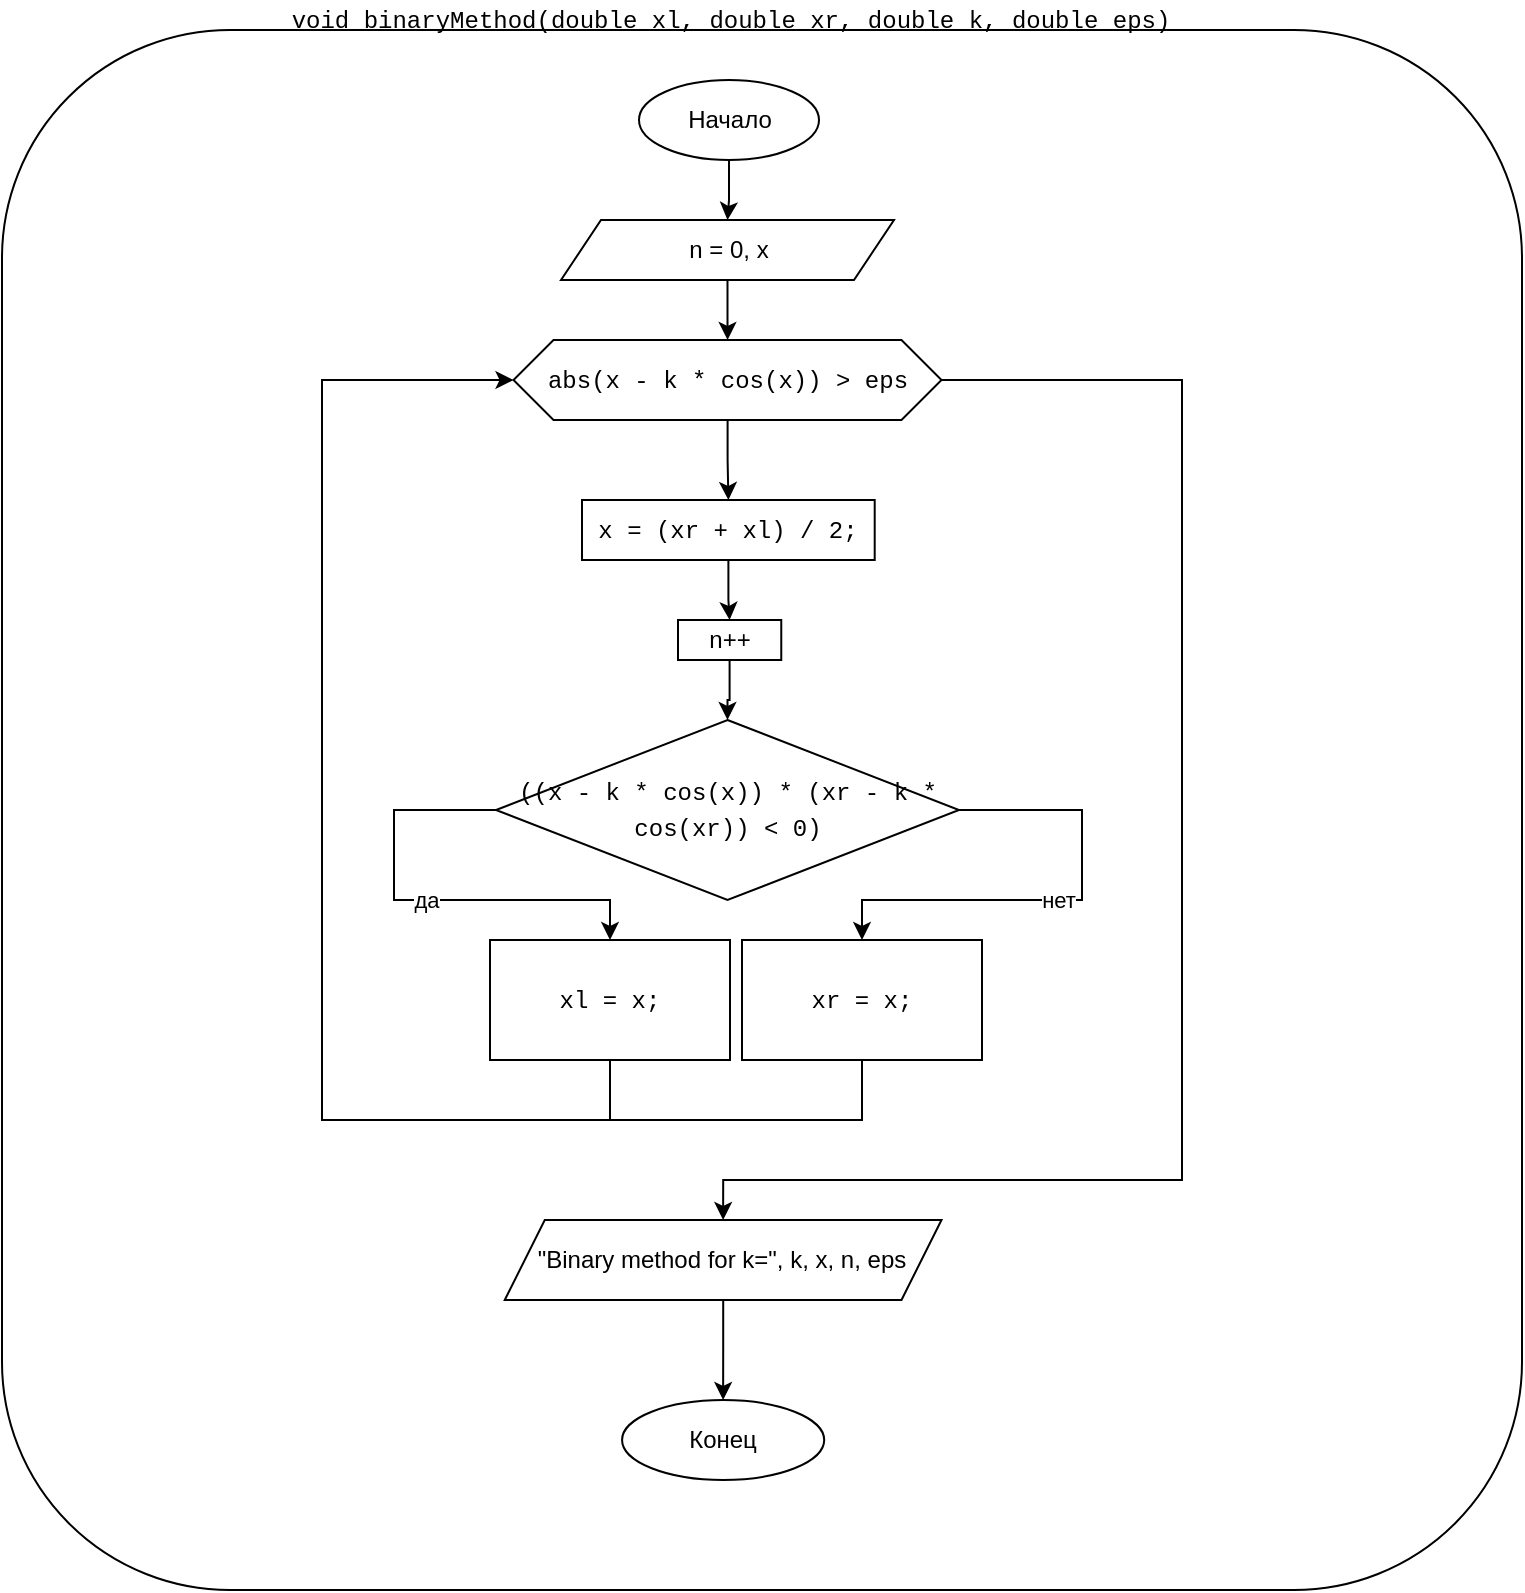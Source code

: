 <mxfile version="15.1.3" type="device"><diagram id="PrT5ODxBfRpx87QMysQL" name="Страница 1"><mxGraphModel dx="946" dy="672" grid="1" gridSize="10" guides="1" tooltips="1" connect="1" arrows="1" fold="1" page="1" pageScale="1" pageWidth="827" pageHeight="1169" math="0" shadow="0"><root><mxCell id="0"/><mxCell id="1" parent="0"/><mxCell id="pzKWdvs-euvgF6vdJiYM-1" value="" style="rounded=1;whiteSpace=wrap;html=1;fillColor=none;arcSize=15;" vertex="1" parent="1"><mxGeometry x="50" y="75" width="760" height="780" as="geometry"/></mxCell><mxCell id="pzKWdvs-euvgF6vdJiYM-2" value="&lt;div style=&quot;font-family: &amp;quot;menlo&amp;quot; , &amp;quot;monaco&amp;quot; , &amp;quot;courier new&amp;quot; , monospace ; line-height: 18px&quot;&gt;&lt;div style=&quot;font-family: &amp;quot;menlo&amp;quot; , &amp;quot;monaco&amp;quot; , &amp;quot;courier new&amp;quot; , monospace ; line-height: 18px ; font-size: 16px&quot;&gt;&lt;div style=&quot;font-family: menlo, monaco, &amp;quot;courier new&amp;quot;, monospace; font-size: 12px; line-height: 18px;&quot;&gt;&lt;span style=&quot;&quot;&gt;void&lt;/span&gt; &lt;span style=&quot;&quot;&gt;binaryMethod&lt;/span&gt;(&lt;span style=&quot;&quot;&gt;double&lt;/span&gt; xl, &lt;span style=&quot;&quot;&gt;double&lt;/span&gt; xr, &lt;span style=&quot;&quot;&gt;double&lt;/span&gt; k, &lt;span style=&quot;&quot;&gt;double&lt;/span&gt; eps)&lt;/div&gt;&lt;/div&gt;&lt;/div&gt;" style="text;html=1;align=center;verticalAlign=middle;resizable=0;points=[];autosize=1;strokeColor=none;fillColor=none;" vertex="1" parent="1"><mxGeometry x="183.5" y="60" width="460" height="20" as="geometry"/></mxCell><mxCell id="pzKWdvs-euvgF6vdJiYM-3" value="" style="edgeStyle=orthogonalEdgeStyle;rounded=0;orthogonalLoop=1;jettySize=auto;html=1;" edge="1" parent="1" source="pzKWdvs-euvgF6vdJiYM-4" target="pzKWdvs-euvgF6vdJiYM-9"><mxGeometry relative="1" as="geometry"/></mxCell><mxCell id="pzKWdvs-euvgF6vdJiYM-4" value="n = 0, x" style="shape=parallelogram;perimeter=parallelogramPerimeter;whiteSpace=wrap;html=1;fixedSize=1;fillColor=none;" vertex="1" parent="1"><mxGeometry x="329.5" y="170" width="166.5" height="30" as="geometry"/></mxCell><mxCell id="pzKWdvs-euvgF6vdJiYM-5" value="" style="edgeStyle=orthogonalEdgeStyle;rounded=0;orthogonalLoop=1;jettySize=auto;html=1;" edge="1" parent="1" source="pzKWdvs-euvgF6vdJiYM-6" target="pzKWdvs-euvgF6vdJiYM-4"><mxGeometry relative="1" as="geometry"/></mxCell><mxCell id="pzKWdvs-euvgF6vdJiYM-6" value="Начало" style="ellipse;whiteSpace=wrap;html=1;fillColor=none;" vertex="1" parent="1"><mxGeometry x="368.5" y="100" width="90" height="40" as="geometry"/></mxCell><mxCell id="pzKWdvs-euvgF6vdJiYM-7" value="" style="edgeStyle=orthogonalEdgeStyle;rounded=0;orthogonalLoop=1;jettySize=auto;html=1;" edge="1" parent="1" source="pzKWdvs-euvgF6vdJiYM-9" target="pzKWdvs-euvgF6vdJiYM-12"><mxGeometry relative="1" as="geometry"/></mxCell><mxCell id="pzKWdvs-euvgF6vdJiYM-28" value="" style="edgeStyle=orthogonalEdgeStyle;rounded=0;orthogonalLoop=1;jettySize=auto;html=1;endArrow=classic;endFill=1;entryX=0.5;entryY=0;entryDx=0;entryDy=0;" edge="1" parent="1" source="pzKWdvs-euvgF6vdJiYM-9" target="pzKWdvs-euvgF6vdJiYM-16"><mxGeometry relative="1" as="geometry"><mxPoint x="646.75" y="250" as="targetPoint"/><Array as="points"><mxPoint x="640" y="250"/><mxPoint x="640" y="650"/><mxPoint x="411" y="650"/></Array></mxGeometry></mxCell><mxCell id="pzKWdvs-euvgF6vdJiYM-9" value="&lt;div style=&quot;font-family: menlo, monaco, &amp;quot;courier new&amp;quot;, monospace; line-height: 18px;&quot;&gt;&lt;span style=&quot;&quot;&gt;abs&lt;/span&gt;(&lt;span style=&quot;&quot;&gt;x&lt;/span&gt; &lt;span style=&quot;&quot;&gt;-&lt;/span&gt; k &lt;span style=&quot;&quot;&gt;*&lt;/span&gt; &lt;span style=&quot;&quot;&gt;cos&lt;/span&gt;(&lt;span style=&quot;&quot;&gt;x&lt;/span&gt;)) &lt;span style=&quot;&quot;&gt;&amp;gt;&lt;/span&gt; eps&lt;/div&gt;" style="shape=hexagon;perimeter=hexagonPerimeter2;whiteSpace=wrap;html=1;fixedSize=1;fillColor=none;" vertex="1" parent="1"><mxGeometry x="305.75" y="230" width="214" height="40" as="geometry"/></mxCell><mxCell id="pzKWdvs-euvgF6vdJiYM-10" style="edgeStyle=orthogonalEdgeStyle;rounded=0;orthogonalLoop=1;jettySize=auto;html=1;exitX=0.5;exitY=1;exitDx=0;exitDy=0;" edge="1" parent="1" source="pzKWdvs-euvgF6vdJiYM-9" target="pzKWdvs-euvgF6vdJiYM-9"><mxGeometry relative="1" as="geometry"/></mxCell><mxCell id="pzKWdvs-euvgF6vdJiYM-11" value="" style="edgeStyle=orthogonalEdgeStyle;rounded=0;orthogonalLoop=1;jettySize=auto;html=1;" edge="1" parent="1" source="pzKWdvs-euvgF6vdJiYM-12" target="pzKWdvs-euvgF6vdJiYM-14"><mxGeometry relative="1" as="geometry"/></mxCell><mxCell id="pzKWdvs-euvgF6vdJiYM-12" value="&lt;div style=&quot;font-family: &amp;quot;menlo&amp;quot; , &amp;quot;monaco&amp;quot; , &amp;quot;courier new&amp;quot; , monospace ; line-height: 18px&quot;&gt;&lt;div style=&quot;font-family: menlo, monaco, &amp;quot;courier new&amp;quot;, monospace; line-height: 18px;&quot;&gt; &lt;span style=&quot;&quot;&gt;x&lt;/span&gt; &lt;span style=&quot;&quot;&gt;=&lt;/span&gt; (xr &lt;span style=&quot;&quot;&gt;+&lt;/span&gt; xl) &lt;span style=&quot;&quot;&gt;/&lt;/span&gt; &lt;span style=&quot;&quot;&gt;2&lt;/span&gt;;&lt;/div&gt;&lt;/div&gt;" style="whiteSpace=wrap;html=1;fillColor=none;" vertex="1" parent="1"><mxGeometry x="340" y="310" width="146.35" height="30" as="geometry"/></mxCell><mxCell id="pzKWdvs-euvgF6vdJiYM-19" value="" style="edgeStyle=orthogonalEdgeStyle;rounded=0;orthogonalLoop=1;jettySize=auto;html=1;" edge="1" parent="1" source="pzKWdvs-euvgF6vdJiYM-14" target="pzKWdvs-euvgF6vdJiYM-18"><mxGeometry relative="1" as="geometry"/></mxCell><mxCell id="pzKWdvs-euvgF6vdJiYM-14" value="n++" style="whiteSpace=wrap;html=1;fillColor=none;" vertex="1" parent="1"><mxGeometry x="388" y="370" width="51.63" height="20" as="geometry"/></mxCell><mxCell id="pzKWdvs-euvgF6vdJiYM-15" value="" style="edgeStyle=orthogonalEdgeStyle;rounded=0;orthogonalLoop=1;jettySize=auto;html=1;" edge="1" parent="1" source="pzKWdvs-euvgF6vdJiYM-16" target="pzKWdvs-euvgF6vdJiYM-17"><mxGeometry relative="1" as="geometry"/></mxCell><mxCell id="pzKWdvs-euvgF6vdJiYM-16" value="&quot;Binary method for k=&quot;, k, x, n, eps" style="shape=parallelogram;perimeter=parallelogramPerimeter;whiteSpace=wrap;html=1;fixedSize=1;fillColor=none;" vertex="1" parent="1"><mxGeometry x="301.38" y="670" width="218.37" height="40" as="geometry"/></mxCell><mxCell id="pzKWdvs-euvgF6vdJiYM-17" value="Конец" style="ellipse;whiteSpace=wrap;html=1;fillColor=none;" vertex="1" parent="1"><mxGeometry x="360.03" y="760" width="101.07" height="40" as="geometry"/></mxCell><mxCell id="pzKWdvs-euvgF6vdJiYM-21" value="да" style="edgeStyle=orthogonalEdgeStyle;rounded=0;orthogonalLoop=1;jettySize=auto;html=1;" edge="1" parent="1" source="pzKWdvs-euvgF6vdJiYM-18" target="pzKWdvs-euvgF6vdJiYM-20"><mxGeometry relative="1" as="geometry"><Array as="points"><mxPoint x="246" y="465"/><mxPoint x="246" y="510"/><mxPoint x="354" y="510"/></Array></mxGeometry></mxCell><mxCell id="pzKWdvs-euvgF6vdJiYM-23" value="нет" style="edgeStyle=orthogonalEdgeStyle;rounded=0;orthogonalLoop=1;jettySize=auto;html=1;entryX=0.5;entryY=0;entryDx=0;entryDy=0;" edge="1" parent="1" source="pzKWdvs-euvgF6vdJiYM-18" target="pzKWdvs-euvgF6vdJiYM-22"><mxGeometry relative="1" as="geometry"><Array as="points"><mxPoint x="590" y="465"/><mxPoint x="590" y="510"/><mxPoint x="480" y="510"/></Array></mxGeometry></mxCell><mxCell id="pzKWdvs-euvgF6vdJiYM-18" value="&lt;meta charset=&quot;utf-8&quot;&gt;&lt;div style=&quot;font-family: menlo, monaco, &amp;quot;courier new&amp;quot;, monospace; font-weight: normal; font-size: 12px; line-height: 18px;&quot;&gt;&lt;div&gt;&lt;span style=&quot;&quot;&gt;((&lt;/span&gt;&lt;span style=&quot;&quot;&gt;x&lt;/span&gt;&lt;span style=&quot;&quot;&gt; &lt;/span&gt;&lt;span style=&quot;&quot;&gt;-&lt;/span&gt;&lt;span style=&quot;&quot;&gt; &lt;/span&gt;&lt;span style=&quot;&quot;&gt;k&lt;/span&gt;&lt;span style=&quot;&quot;&gt; &lt;/span&gt;&lt;span style=&quot;&quot;&gt;*&lt;/span&gt;&lt;span style=&quot;&quot;&gt; &lt;/span&gt;&lt;span style=&quot;&quot;&gt;cos&lt;/span&gt;&lt;span style=&quot;&quot;&gt;(&lt;/span&gt;&lt;span style=&quot;&quot;&gt;x&lt;/span&gt;&lt;span style=&quot;&quot;&gt;)) &lt;/span&gt;&lt;span style=&quot;&quot;&gt;*&lt;/span&gt;&lt;span style=&quot;&quot;&gt; (&lt;/span&gt;&lt;span style=&quot;&quot;&gt;xr&lt;/span&gt;&lt;span style=&quot;&quot;&gt; &lt;/span&gt;&lt;span style=&quot;&quot;&gt;-&lt;/span&gt;&lt;span style=&quot;&quot;&gt; &lt;/span&gt;&lt;span style=&quot;&quot;&gt;k&lt;/span&gt;&lt;span style=&quot;&quot;&gt; &lt;/span&gt;&lt;span style=&quot;&quot;&gt;*&lt;/span&gt;&lt;span style=&quot;&quot;&gt; &lt;/span&gt;&lt;span style=&quot;&quot;&gt;cos&lt;/span&gt;&lt;span style=&quot;&quot;&gt;(&lt;/span&gt;&lt;span style=&quot;&quot;&gt;xr&lt;/span&gt;&lt;span style=&quot;&quot;&gt;)) &lt;/span&gt;&lt;span style=&quot;&quot;&gt;&amp;lt;&lt;/span&gt;&lt;span style=&quot;&quot;&gt; &lt;/span&gt;&lt;span style=&quot;&quot;&gt;0&lt;/span&gt;&lt;span style=&quot;&quot;&gt;)&lt;/span&gt;&lt;/div&gt;&lt;/div&gt;" style="rhombus;whiteSpace=wrap;html=1;" vertex="1" parent="1"><mxGeometry x="297" y="420" width="231.5" height="90" as="geometry"/></mxCell><mxCell id="pzKWdvs-euvgF6vdJiYM-25" value="" style="edgeStyle=orthogonalEdgeStyle;rounded=0;orthogonalLoop=1;jettySize=auto;html=1;entryX=0;entryY=0.5;entryDx=0;entryDy=0;" edge="1" parent="1" source="pzKWdvs-euvgF6vdJiYM-22" target="pzKWdvs-euvgF6vdJiYM-9"><mxGeometry relative="1" as="geometry"><Array as="points"><mxPoint x="480" y="620"/><mxPoint x="210" y="620"/><mxPoint x="210" y="250"/></Array></mxGeometry></mxCell><mxCell id="pzKWdvs-euvgF6vdJiYM-22" value="&lt;div style=&quot;font-family: menlo, monaco, &amp;quot;courier new&amp;quot;, monospace; font-weight: normal; font-size: 12px; line-height: 18px;&quot;&gt;&lt;div&gt;&lt;span style=&quot;&quot;&gt;  &lt;/span&gt;&lt;span style=&quot;&quot;&gt;xr&lt;/span&gt;&lt;span style=&quot;&quot;&gt;&amp;nbsp;&lt;/span&gt;&lt;span style=&quot;&quot;&gt;=&lt;/span&gt;&lt;span style=&quot;&quot;&gt; &lt;/span&gt;&lt;span style=&quot;&quot;&gt;x&lt;/span&gt;&lt;span style=&quot;&quot;&gt;;&lt;/span&gt;&lt;/div&gt;&lt;/div&gt;" style="whiteSpace=wrap;html=1;" vertex="1" parent="1"><mxGeometry x="420" y="530" width="120" height="60" as="geometry"/></mxCell><mxCell id="pzKWdvs-euvgF6vdJiYM-26" value="" style="edgeStyle=orthogonalEdgeStyle;rounded=0;orthogonalLoop=1;jettySize=auto;html=1;endArrow=none;endFill=0;" edge="1" parent="1" source="pzKWdvs-euvgF6vdJiYM-20"><mxGeometry relative="1" as="geometry"><mxPoint x="420" y="620" as="targetPoint"/><Array as="points"><mxPoint x="354" y="620"/></Array></mxGeometry></mxCell><mxCell id="pzKWdvs-euvgF6vdJiYM-20" value="&lt;meta charset=&quot;utf-8&quot;&gt;&lt;div style=&quot;font-family: menlo, monaco, &amp;quot;courier new&amp;quot;, monospace; font-weight: normal; font-size: 12px; line-height: 18px;&quot;&gt;&lt;div&gt;&lt;span style=&quot;&quot;&gt;  &lt;/span&gt;&lt;span style=&quot;&quot;&gt;xl&lt;/span&gt;&lt;span style=&quot;&quot;&gt; &lt;/span&gt;&lt;span style=&quot;&quot;&gt;=&lt;/span&gt;&lt;span style=&quot;&quot;&gt; &lt;/span&gt;&lt;span style=&quot;&quot;&gt;x&lt;/span&gt;&lt;span style=&quot;&quot;&gt;;&lt;/span&gt;&lt;/div&gt;&lt;/div&gt;" style="whiteSpace=wrap;html=1;" vertex="1" parent="1"><mxGeometry x="294" y="530" width="120" height="60" as="geometry"/></mxCell></root></mxGraphModel></diagram></mxfile>